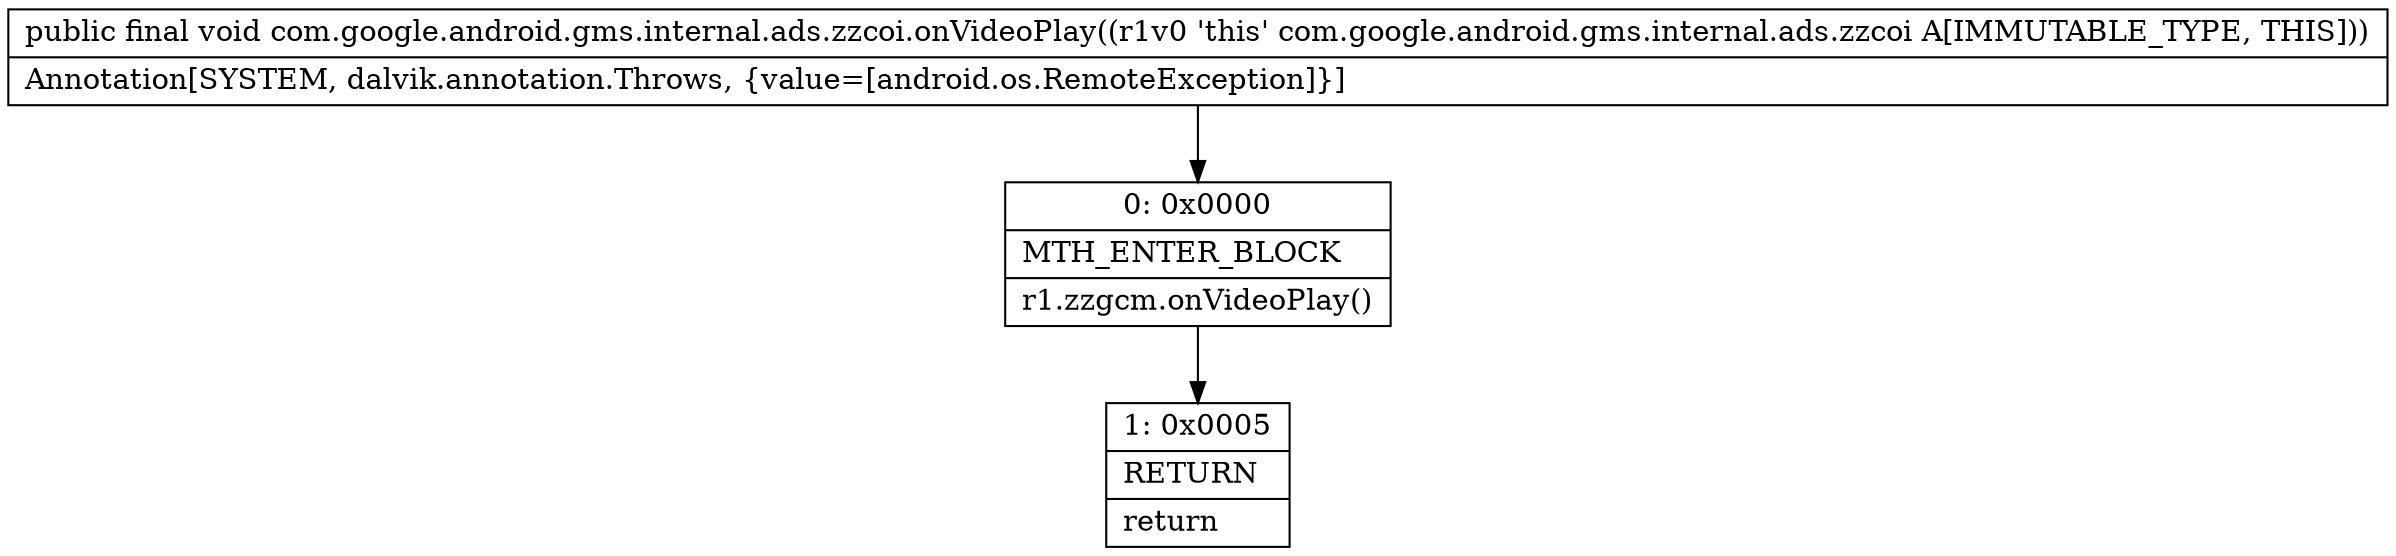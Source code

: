digraph "CFG forcom.google.android.gms.internal.ads.zzcoi.onVideoPlay()V" {
Node_0 [shape=record,label="{0\:\ 0x0000|MTH_ENTER_BLOCK\l|r1.zzgcm.onVideoPlay()\l}"];
Node_1 [shape=record,label="{1\:\ 0x0005|RETURN\l|return\l}"];
MethodNode[shape=record,label="{public final void com.google.android.gms.internal.ads.zzcoi.onVideoPlay((r1v0 'this' com.google.android.gms.internal.ads.zzcoi A[IMMUTABLE_TYPE, THIS]))  | Annotation[SYSTEM, dalvik.annotation.Throws, \{value=[android.os.RemoteException]\}]\l}"];
MethodNode -> Node_0;
Node_0 -> Node_1;
}

